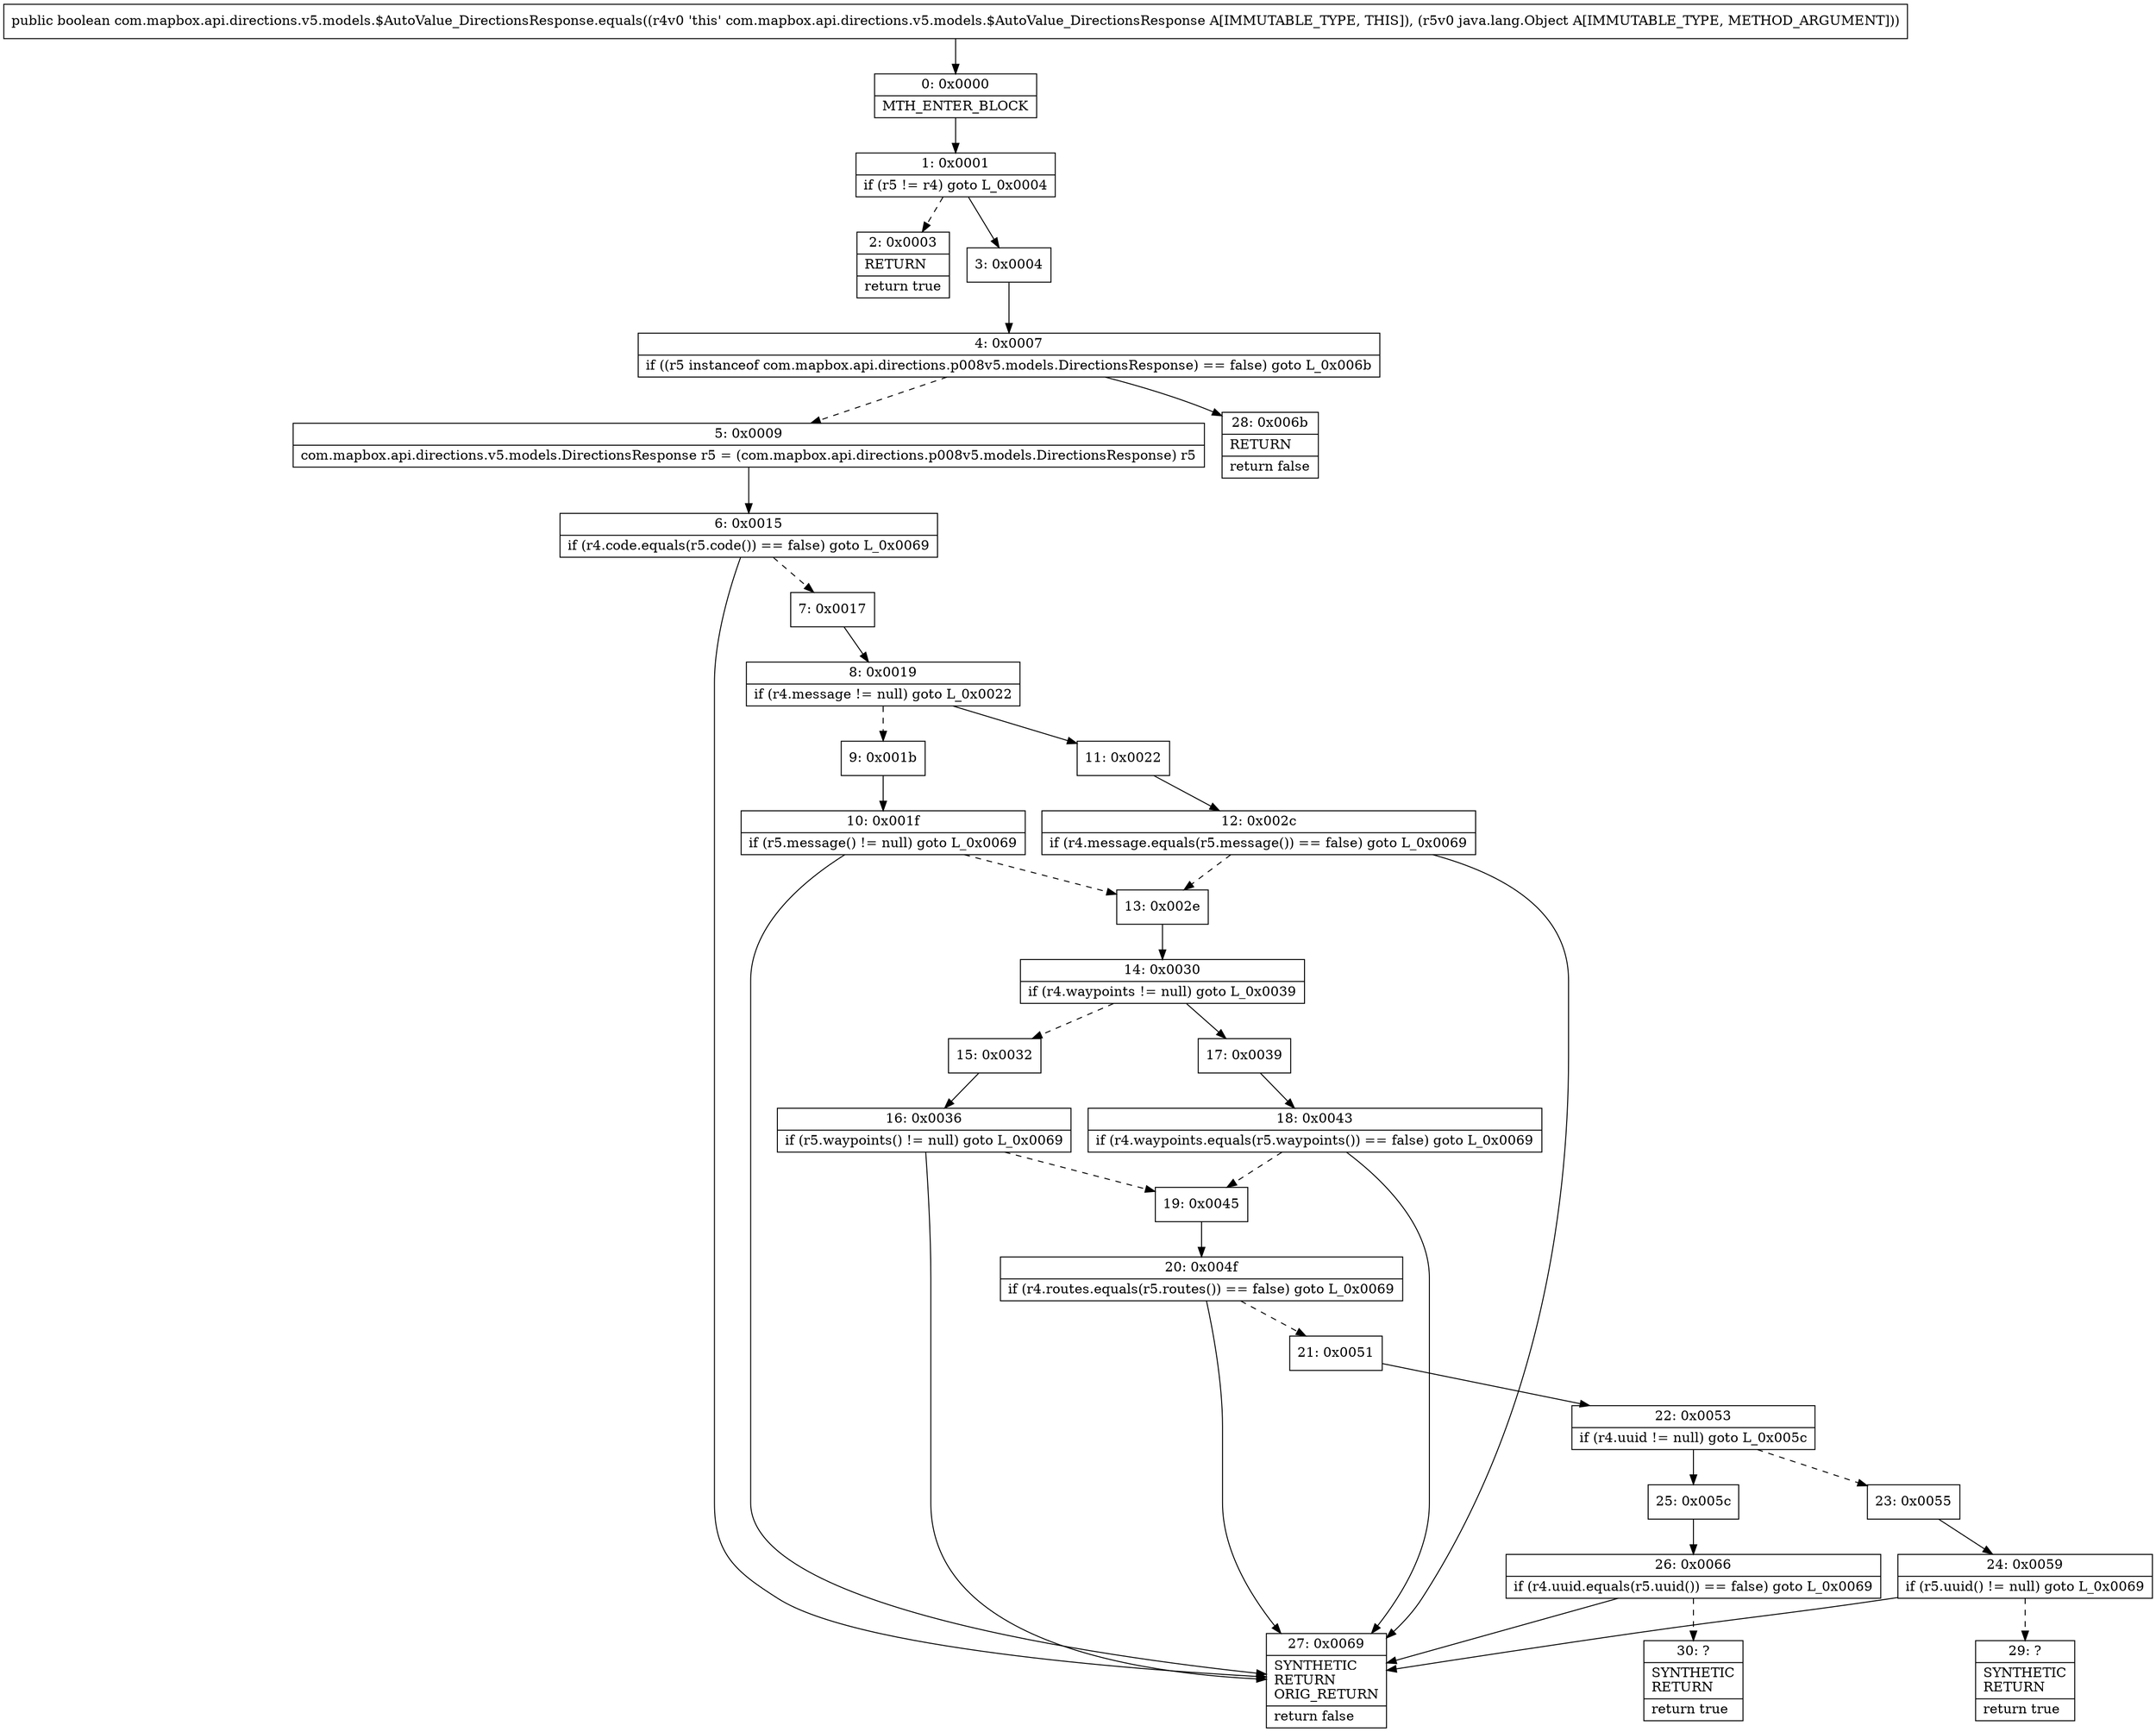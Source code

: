 digraph "CFG forcom.mapbox.api.directions.v5.models.$AutoValue_DirectionsResponse.equals(Ljava\/lang\/Object;)Z" {
Node_0 [shape=record,label="{0\:\ 0x0000|MTH_ENTER_BLOCK\l}"];
Node_1 [shape=record,label="{1\:\ 0x0001|if (r5 != r4) goto L_0x0004\l}"];
Node_2 [shape=record,label="{2\:\ 0x0003|RETURN\l|return true\l}"];
Node_3 [shape=record,label="{3\:\ 0x0004}"];
Node_4 [shape=record,label="{4\:\ 0x0007|if ((r5 instanceof com.mapbox.api.directions.p008v5.models.DirectionsResponse) == false) goto L_0x006b\l}"];
Node_5 [shape=record,label="{5\:\ 0x0009|com.mapbox.api.directions.v5.models.DirectionsResponse r5 = (com.mapbox.api.directions.p008v5.models.DirectionsResponse) r5\l}"];
Node_6 [shape=record,label="{6\:\ 0x0015|if (r4.code.equals(r5.code()) == false) goto L_0x0069\l}"];
Node_7 [shape=record,label="{7\:\ 0x0017}"];
Node_8 [shape=record,label="{8\:\ 0x0019|if (r4.message != null) goto L_0x0022\l}"];
Node_9 [shape=record,label="{9\:\ 0x001b}"];
Node_10 [shape=record,label="{10\:\ 0x001f|if (r5.message() != null) goto L_0x0069\l}"];
Node_11 [shape=record,label="{11\:\ 0x0022}"];
Node_12 [shape=record,label="{12\:\ 0x002c|if (r4.message.equals(r5.message()) == false) goto L_0x0069\l}"];
Node_13 [shape=record,label="{13\:\ 0x002e}"];
Node_14 [shape=record,label="{14\:\ 0x0030|if (r4.waypoints != null) goto L_0x0039\l}"];
Node_15 [shape=record,label="{15\:\ 0x0032}"];
Node_16 [shape=record,label="{16\:\ 0x0036|if (r5.waypoints() != null) goto L_0x0069\l}"];
Node_17 [shape=record,label="{17\:\ 0x0039}"];
Node_18 [shape=record,label="{18\:\ 0x0043|if (r4.waypoints.equals(r5.waypoints()) == false) goto L_0x0069\l}"];
Node_19 [shape=record,label="{19\:\ 0x0045}"];
Node_20 [shape=record,label="{20\:\ 0x004f|if (r4.routes.equals(r5.routes()) == false) goto L_0x0069\l}"];
Node_21 [shape=record,label="{21\:\ 0x0051}"];
Node_22 [shape=record,label="{22\:\ 0x0053|if (r4.uuid != null) goto L_0x005c\l}"];
Node_23 [shape=record,label="{23\:\ 0x0055}"];
Node_24 [shape=record,label="{24\:\ 0x0059|if (r5.uuid() != null) goto L_0x0069\l}"];
Node_25 [shape=record,label="{25\:\ 0x005c}"];
Node_26 [shape=record,label="{26\:\ 0x0066|if (r4.uuid.equals(r5.uuid()) == false) goto L_0x0069\l}"];
Node_27 [shape=record,label="{27\:\ 0x0069|SYNTHETIC\lRETURN\lORIG_RETURN\l|return false\l}"];
Node_28 [shape=record,label="{28\:\ 0x006b|RETURN\l|return false\l}"];
Node_29 [shape=record,label="{29\:\ ?|SYNTHETIC\lRETURN\l|return true\l}"];
Node_30 [shape=record,label="{30\:\ ?|SYNTHETIC\lRETURN\l|return true\l}"];
MethodNode[shape=record,label="{public boolean com.mapbox.api.directions.v5.models.$AutoValue_DirectionsResponse.equals((r4v0 'this' com.mapbox.api.directions.v5.models.$AutoValue_DirectionsResponse A[IMMUTABLE_TYPE, THIS]), (r5v0 java.lang.Object A[IMMUTABLE_TYPE, METHOD_ARGUMENT])) }"];
MethodNode -> Node_0;
Node_0 -> Node_1;
Node_1 -> Node_2[style=dashed];
Node_1 -> Node_3;
Node_3 -> Node_4;
Node_4 -> Node_5[style=dashed];
Node_4 -> Node_28;
Node_5 -> Node_6;
Node_6 -> Node_7[style=dashed];
Node_6 -> Node_27;
Node_7 -> Node_8;
Node_8 -> Node_9[style=dashed];
Node_8 -> Node_11;
Node_9 -> Node_10;
Node_10 -> Node_27;
Node_10 -> Node_13[style=dashed];
Node_11 -> Node_12;
Node_12 -> Node_13[style=dashed];
Node_12 -> Node_27;
Node_13 -> Node_14;
Node_14 -> Node_15[style=dashed];
Node_14 -> Node_17;
Node_15 -> Node_16;
Node_16 -> Node_27;
Node_16 -> Node_19[style=dashed];
Node_17 -> Node_18;
Node_18 -> Node_19[style=dashed];
Node_18 -> Node_27;
Node_19 -> Node_20;
Node_20 -> Node_21[style=dashed];
Node_20 -> Node_27;
Node_21 -> Node_22;
Node_22 -> Node_23[style=dashed];
Node_22 -> Node_25;
Node_23 -> Node_24;
Node_24 -> Node_27;
Node_24 -> Node_29[style=dashed];
Node_25 -> Node_26;
Node_26 -> Node_27;
Node_26 -> Node_30[style=dashed];
}

